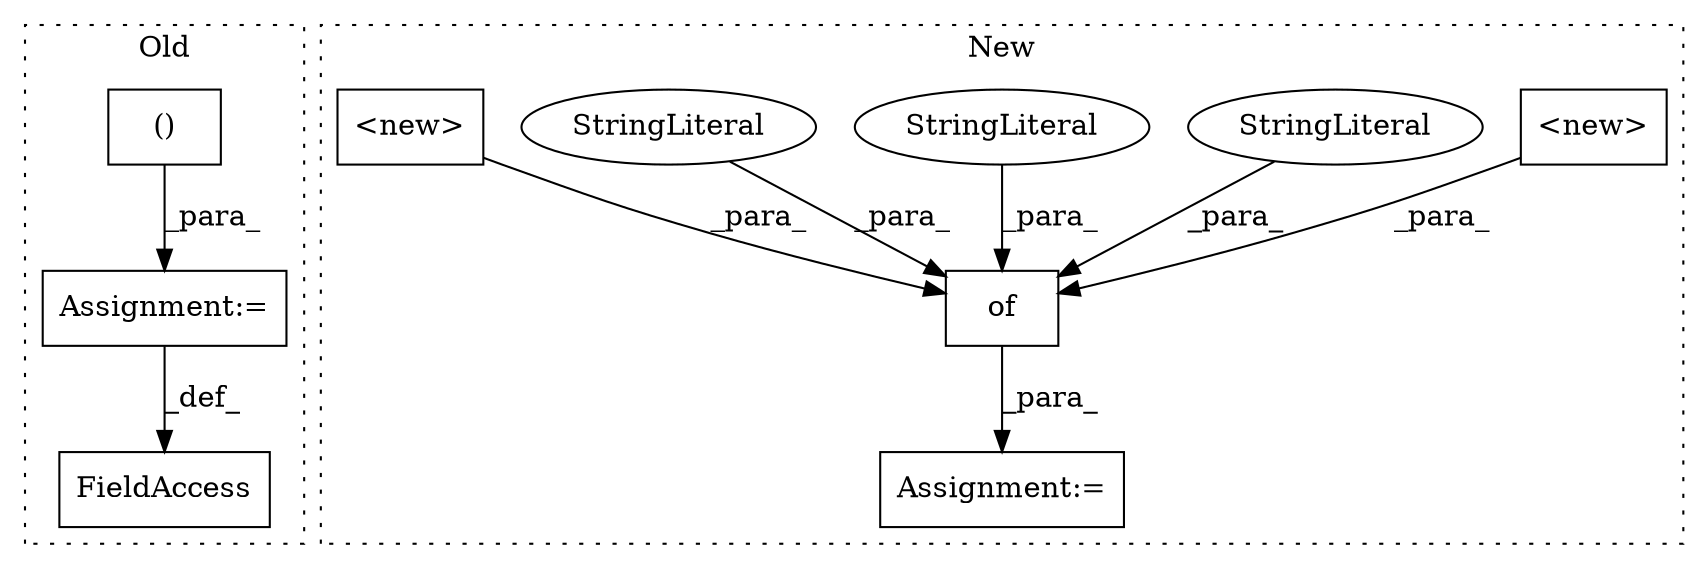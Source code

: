 digraph G {
subgraph cluster0 {
1 [label="()" a="106" s="6896" l="115" shape="box"];
3 [label="Assignment:=" a="7" s="6552" l="1" shape="box"];
4 [label="FieldAccess" a="22" s="6539" l="13" shape="box"];
label = "Old";
style="dotted";
}
subgraph cluster1 {
2 [label="<new>" a="14" s="10803" l="15" shape="box"];
5 [label="of" a="32" s="10698,10818" l="3,1" shape="box"];
6 [label="Assignment:=" a="7" s="10693" l="1" shape="box"];
7 [label="StringLiteral" a="45" s="10701" l="11" shape="ellipse"];
8 [label="StringLiteral" a="45" s="10729" l="6" shape="ellipse"];
9 [label="StringLiteral" a="45" s="10752" l="6" shape="ellipse"];
10 [label="<new>" a="14" s="10759" l="15" shape="box"];
label = "New";
style="dotted";
}
1 -> 3 [label="_para_"];
2 -> 5 [label="_para_"];
3 -> 4 [label="_def_"];
5 -> 6 [label="_para_"];
7 -> 5 [label="_para_"];
8 -> 5 [label="_para_"];
9 -> 5 [label="_para_"];
10 -> 5 [label="_para_"];
}
